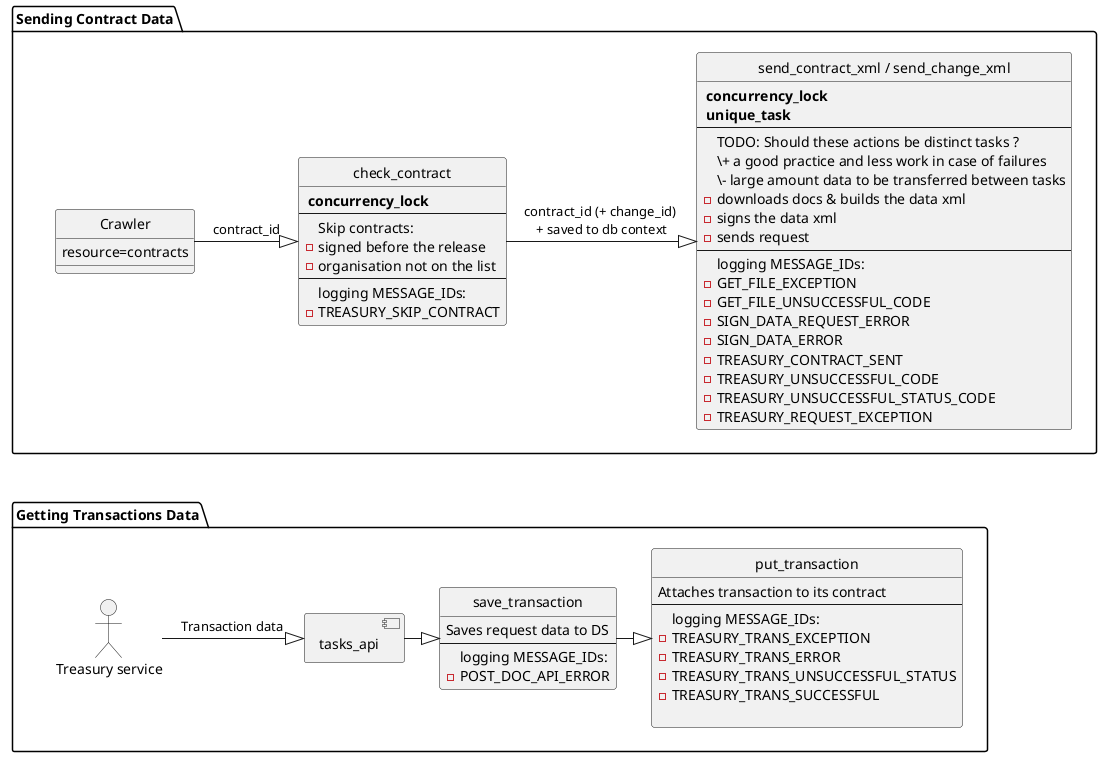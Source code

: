 @startuml

package "Sending Contract Data" as sending  {
    class Crawler{
        resource=contracts
    }
    class check_contract{
        ** concurrency_lock **
        --
        Skip contracts:
        - signed before the release
        - organisation not on the list
        --
        logging MESSAGE_IDs:
        - TREASURY_SKIP_CONTRACT
    }
    class "send_contract_xml / send_change_xml" as send_contract_xml{
        ** concurrency_lock **
        ** unique_task **
        --
        TODO: Should these actions be distinct tasks ?
        \+ a good practice and less work in case of failures
        \- large amount data to be transferred between tasks
        - downloads docs & builds the data xml
        - signs the data xml
        - sends request
        --
        logging MESSAGE_IDs:
        - GET_FILE_EXCEPTION
        - GET_FILE_UNSUCCESSFUL_CODE
        - SIGN_DATA_REQUEST_ERROR
        - SIGN_DATA_ERROR
        - TREASURY_CONTRACT_SENT
        - TREASURY_UNSUCCESSFUL_CODE
        - TREASURY_UNSUCCESSFUL_STATUS_CODE
        - TREASURY_REQUEST_EXCEPTION
    }


    Crawler -right-|> check_contract:contract_id
    check_contract -right-|> send_contract_xml: contract_id (+ change_id) \n+ saved to db context
}



package "Getting Transactions Data" as getting  {
    mix_actor "Treasury service" as TS

    mix_component tasks_api

    class save_transaction {
        Saves request data to DS
        ---
        logging MESSAGE_IDs:
        - POST_DOC_API_ERROR
    }

    class put_transaction {
        Attaches transaction to its contract
        ---
        logging MESSAGE_IDs:
        - TREASURY_TRANS_EXCEPTION
        - TREASURY_TRANS_ERROR
        - TREASURY_TRANS_UNSUCCESSFUL_STATUS
        - TREASURY_TRANS_SUCCESSFUL

    }

    TS -right-|> tasks_api:"Transaction data "
    tasks_api -right-|> save_transaction
    save_transaction --right-|> put_transaction
}


sending -[hidden]-> getting



hide class circle

@enduml